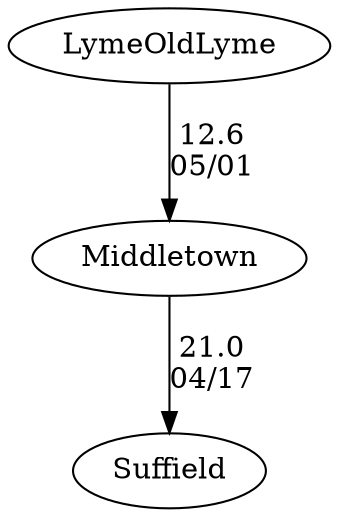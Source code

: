 digraph boys2foursMiddletown {LymeOldLyme [URL="boys2foursMiddletownLymeOldLyme.html"];Suffield [URL="boys2foursMiddletownSuffield.html"];Middletown [URL="boys2foursMiddletownMiddletown.html"];LymeOldLyme -> Middletown[label="12.6
05/01", weight="88", tooltip="NEIRA Boys & Girls Fours,Lyme/Old Lyme v Middletown V Mills			
Distance: 1500 Conditions: It was a partly cloudy day when all three crews got out into the lake, there was a constant 6-8 mph head wind that ran straight up the course for all races. Comments: One race worth noting is the G2V4 Lyme/old Lyme launched their G3V4 to participate in the race as well.
Lyme/Old Lyme would like thank Middletown and Mills for coming out to race on our lake. We are always excited to have teams come and visit and enjoy our facility with us.
Thank you for a great day of racing and we look forward to seeing you all again soon!!
None", URL="https://www.row2k.com/results/resultspage.cfm?UID=B21A566F53808695C158764AE049824A&cat=5", random="random"]; 
Middletown -> Suffield[label="21.0
04/17", weight="79", tooltip="NEIRA Boys Fours,Suffield Academy and Middletown			
Distance: 1500 Conditions: Boys Varsity 1- strong tail current, S winds at 3 mph, moderate chop
Girls Varsity 2- strong tail current, winds at 5 mph, significant chop
Boys Varsity 2- strong tail current, wind gusts at 18 mph, significant chop
None", URL="https://www.row2k.com/results/resultspage.cfm?UID=AC683D5136F31AD9F0E016CDFC3F0E3D&cat=1", random="random"]}